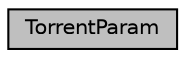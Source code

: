 digraph "TorrentParam"
{
  edge [fontname="Helvetica",fontsize="10",labelfontname="Helvetica",labelfontsize="10"];
  node [fontname="Helvetica",fontsize="10",shape=record];
  Node45 [label="TorrentParam",height=0.2,width=0.4,color="black", fillcolor="grey75", style="filled", fontcolor="black"];
}
